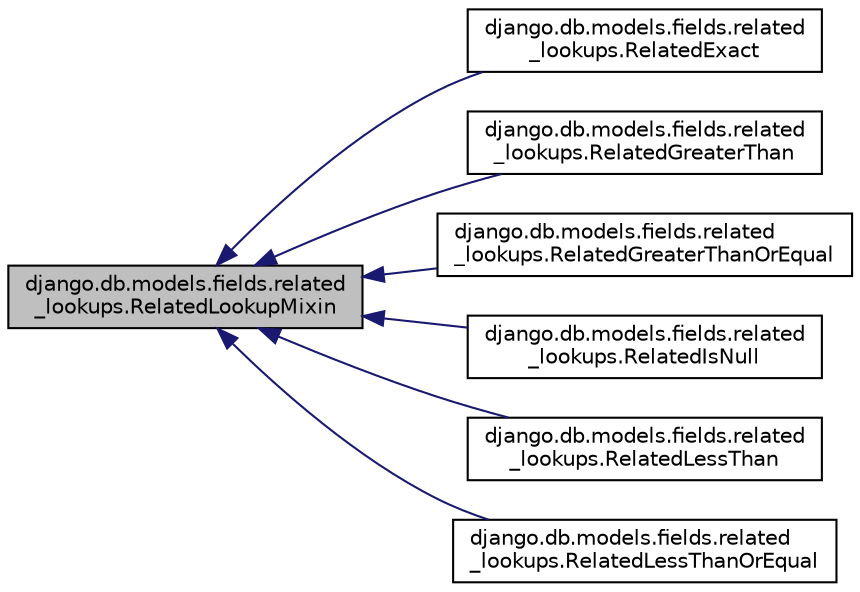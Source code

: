digraph "django.db.models.fields.related_lookups.RelatedLookupMixin"
{
 // LATEX_PDF_SIZE
  edge [fontname="Helvetica",fontsize="10",labelfontname="Helvetica",labelfontsize="10"];
  node [fontname="Helvetica",fontsize="10",shape=record];
  rankdir="LR";
  Node1 [label="django.db.models.fields.related\l_lookups.RelatedLookupMixin",height=0.2,width=0.4,color="black", fillcolor="grey75", style="filled", fontcolor="black",tooltip=" "];
  Node1 -> Node2 [dir="back",color="midnightblue",fontsize="10",style="solid",fontname="Helvetica"];
  Node2 [label="django.db.models.fields.related\l_lookups.RelatedExact",height=0.2,width=0.4,color="black", fillcolor="white", style="filled",URL="$d0/d6a/classdjango_1_1db_1_1models_1_1fields_1_1related__lookups_1_1_related_exact.html",tooltip=" "];
  Node1 -> Node3 [dir="back",color="midnightblue",fontsize="10",style="solid",fontname="Helvetica"];
  Node3 [label="django.db.models.fields.related\l_lookups.RelatedGreaterThan",height=0.2,width=0.4,color="black", fillcolor="white", style="filled",URL="$dc/d6e/classdjango_1_1db_1_1models_1_1fields_1_1related__lookups_1_1_related_greater_than.html",tooltip=" "];
  Node1 -> Node4 [dir="back",color="midnightblue",fontsize="10",style="solid",fontname="Helvetica"];
  Node4 [label="django.db.models.fields.related\l_lookups.RelatedGreaterThanOrEqual",height=0.2,width=0.4,color="black", fillcolor="white", style="filled",URL="$d5/d02/classdjango_1_1db_1_1models_1_1fields_1_1related__lookups_1_1_related_greater_than_or_equal.html",tooltip=" "];
  Node1 -> Node5 [dir="back",color="midnightblue",fontsize="10",style="solid",fontname="Helvetica"];
  Node5 [label="django.db.models.fields.related\l_lookups.RelatedIsNull",height=0.2,width=0.4,color="black", fillcolor="white", style="filled",URL="$d2/da6/classdjango_1_1db_1_1models_1_1fields_1_1related__lookups_1_1_related_is_null.html",tooltip=" "];
  Node1 -> Node6 [dir="back",color="midnightblue",fontsize="10",style="solid",fontname="Helvetica"];
  Node6 [label="django.db.models.fields.related\l_lookups.RelatedLessThan",height=0.2,width=0.4,color="black", fillcolor="white", style="filled",URL="$dd/de8/classdjango_1_1db_1_1models_1_1fields_1_1related__lookups_1_1_related_less_than.html",tooltip=" "];
  Node1 -> Node7 [dir="back",color="midnightblue",fontsize="10",style="solid",fontname="Helvetica"];
  Node7 [label="django.db.models.fields.related\l_lookups.RelatedLessThanOrEqual",height=0.2,width=0.4,color="black", fillcolor="white", style="filled",URL="$d9/dfa/classdjango_1_1db_1_1models_1_1fields_1_1related__lookups_1_1_related_less_than_or_equal.html",tooltip=" "];
}

